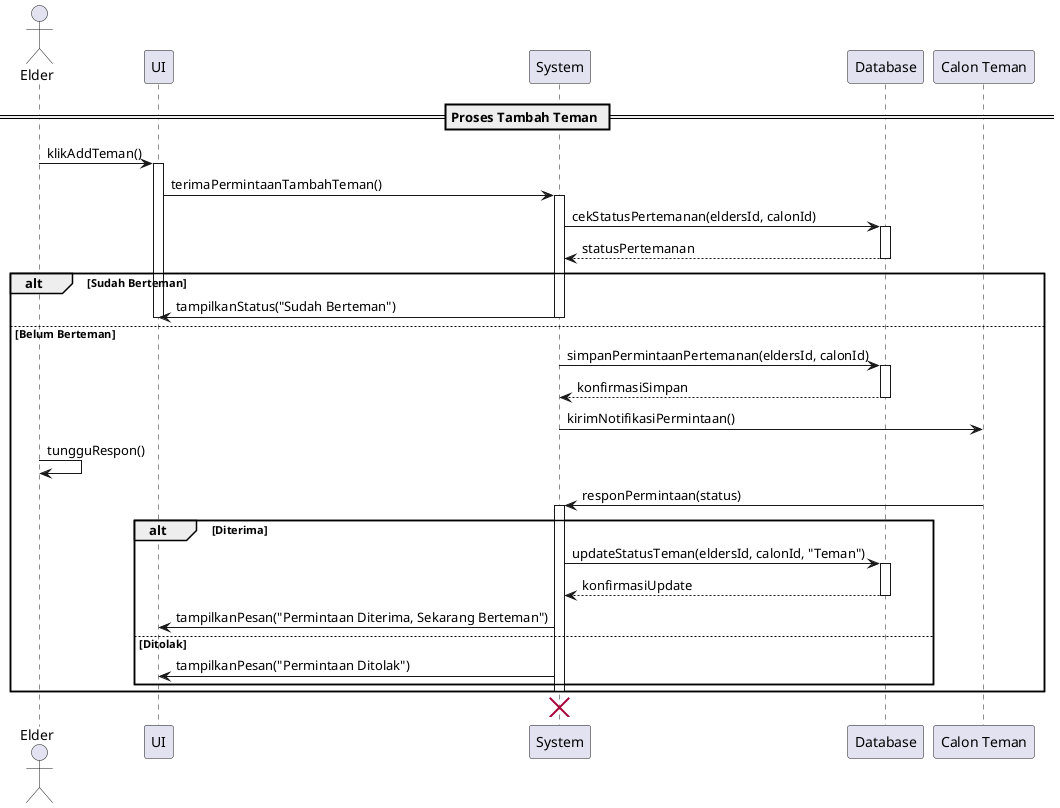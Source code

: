 @startuml
actor Elder
participant UI
participant System
participant Database
participant "Calon Teman" as CalonTeman

== Proses Tambah Teman ==

Elder -> UI : klikAddTeman()
activate UI

UI -> System : terimaPermintaanTambahTeman()
activate System

System -> Database : cekStatusPertemanan(eldersId, calonId)
activate Database
Database --> System : statusPertemanan
deactivate Database

alt Sudah Berteman
    System -> UI : tampilkanStatus("Sudah Berteman")
    deactivate System
    deactivate UI
else Belum Berteman
    System -> Database : simpanPermintaanPertemanan(eldersId, calonId)
    activate Database
    Database --> System : konfirmasiSimpan
    deactivate Database
    
    System -> CalonTeman : kirimNotifikasiPermintaan()
    deactivate System
    deactivate UI

    Elder -> Elder : tungguRespon()

    CalonTeman -> System : responPermintaan(status)
    activate System

    alt Diterima
        System -> Database : updateStatusTeman(eldersId, calonId, "Teman")
        activate Database
        Database --> System : konfirmasiUpdate
        deactivate Database
        
        System -> UI : tampilkanPesan("Permintaan Diterima, Sekarang Berteman")
    else Ditolak
        System -> UI : tampilkanPesan("Permintaan Ditolak")
    end
    deactivate System
end

destroy System
@enduml